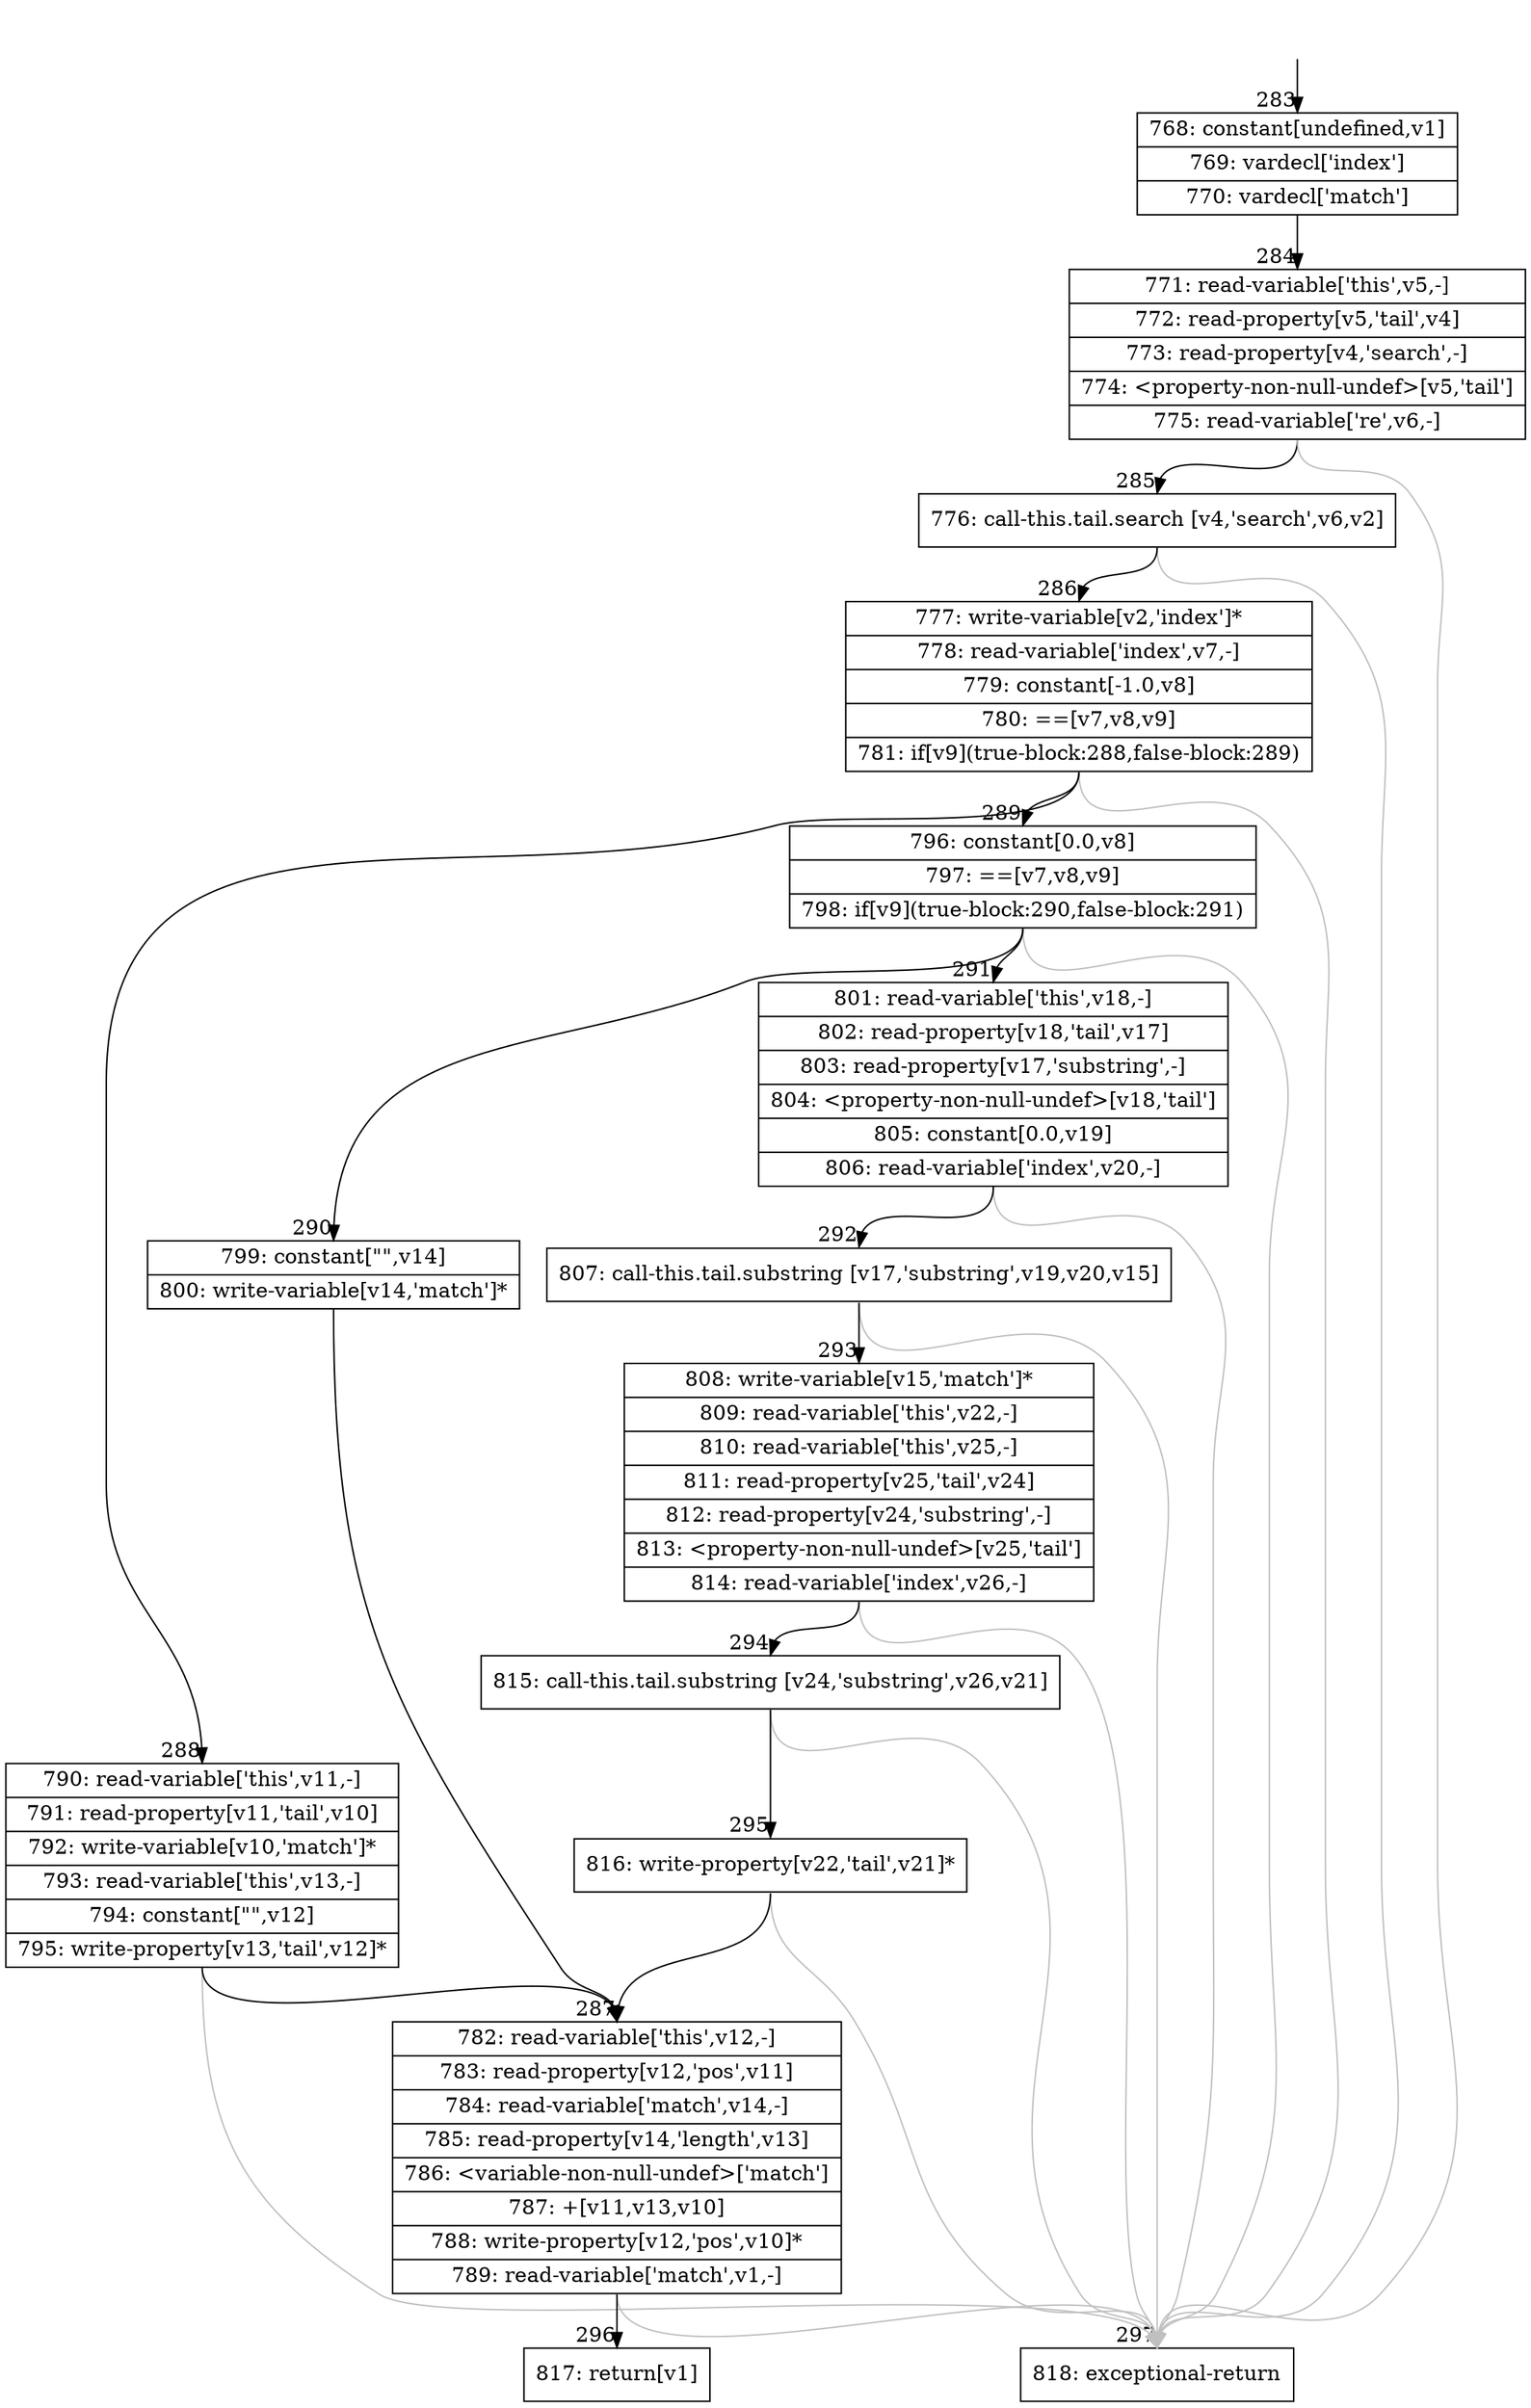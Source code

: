 digraph {
rankdir="TD"
BB_entry18[shape=none,label=""];
BB_entry18 -> BB283 [tailport=s, headport=n, headlabel="    283"]
BB283 [shape=record label="{768: constant[undefined,v1]|769: vardecl['index']|770: vardecl['match']}" ] 
BB283 -> BB284 [tailport=s, headport=n, headlabel="      284"]
BB284 [shape=record label="{771: read-variable['this',v5,-]|772: read-property[v5,'tail',v4]|773: read-property[v4,'search',-]|774: \<property-non-null-undef\>[v5,'tail']|775: read-variable['re',v6,-]}" ] 
BB284 -> BB285 [tailport=s, headport=n, headlabel="      285"]
BB284 -> BB297 [tailport=s, headport=n, color=gray, headlabel="      297"]
BB285 [shape=record label="{776: call-this.tail.search [v4,'search',v6,v2]}" ] 
BB285 -> BB286 [tailport=s, headport=n, headlabel="      286"]
BB285 -> BB297 [tailport=s, headport=n, color=gray]
BB286 [shape=record label="{777: write-variable[v2,'index']*|778: read-variable['index',v7,-]|779: constant[-1.0,v8]|780: ==[v7,v8,v9]|781: if[v9](true-block:288,false-block:289)}" ] 
BB286 -> BB288 [tailport=s, headport=n, headlabel="      288"]
BB286 -> BB289 [tailport=s, headport=n, headlabel="      289"]
BB286 -> BB297 [tailport=s, headport=n, color=gray]
BB287 [shape=record label="{782: read-variable['this',v12,-]|783: read-property[v12,'pos',v11]|784: read-variable['match',v14,-]|785: read-property[v14,'length',v13]|786: \<variable-non-null-undef\>['match']|787: +[v11,v13,v10]|788: write-property[v12,'pos',v10]*|789: read-variable['match',v1,-]}" ] 
BB287 -> BB296 [tailport=s, headport=n, headlabel="      296"]
BB287 -> BB297 [tailport=s, headport=n, color=gray]
BB288 [shape=record label="{790: read-variable['this',v11,-]|791: read-property[v11,'tail',v10]|792: write-variable[v10,'match']*|793: read-variable['this',v13,-]|794: constant[\"\",v12]|795: write-property[v13,'tail',v12]*}" ] 
BB288 -> BB287 [tailport=s, headport=n, headlabel="      287"]
BB288 -> BB297 [tailport=s, headport=n, color=gray]
BB289 [shape=record label="{796: constant[0.0,v8]|797: ==[v7,v8,v9]|798: if[v9](true-block:290,false-block:291)}" ] 
BB289 -> BB290 [tailport=s, headport=n, headlabel="      290"]
BB289 -> BB291 [tailport=s, headport=n, headlabel="      291"]
BB289 -> BB297 [tailport=s, headport=n, color=gray]
BB290 [shape=record label="{799: constant[\"\",v14]|800: write-variable[v14,'match']*}" ] 
BB290 -> BB287 [tailport=s, headport=n]
BB291 [shape=record label="{801: read-variable['this',v18,-]|802: read-property[v18,'tail',v17]|803: read-property[v17,'substring',-]|804: \<property-non-null-undef\>[v18,'tail']|805: constant[0.0,v19]|806: read-variable['index',v20,-]}" ] 
BB291 -> BB292 [tailport=s, headport=n, headlabel="      292"]
BB291 -> BB297 [tailport=s, headport=n, color=gray]
BB292 [shape=record label="{807: call-this.tail.substring [v17,'substring',v19,v20,v15]}" ] 
BB292 -> BB293 [tailport=s, headport=n, headlabel="      293"]
BB292 -> BB297 [tailport=s, headport=n, color=gray]
BB293 [shape=record label="{808: write-variable[v15,'match']*|809: read-variable['this',v22,-]|810: read-variable['this',v25,-]|811: read-property[v25,'tail',v24]|812: read-property[v24,'substring',-]|813: \<property-non-null-undef\>[v25,'tail']|814: read-variable['index',v26,-]}" ] 
BB293 -> BB294 [tailport=s, headport=n, headlabel="      294"]
BB293 -> BB297 [tailport=s, headport=n, color=gray]
BB294 [shape=record label="{815: call-this.tail.substring [v24,'substring',v26,v21]}" ] 
BB294 -> BB295 [tailport=s, headport=n, headlabel="      295"]
BB294 -> BB297 [tailport=s, headport=n, color=gray]
BB295 [shape=record label="{816: write-property[v22,'tail',v21]*}" ] 
BB295 -> BB287 [tailport=s, headport=n]
BB295 -> BB297 [tailport=s, headport=n, color=gray]
BB296 [shape=record label="{817: return[v1]}" ] 
BB297 [shape=record label="{818: exceptional-return}" ] 
//#$~ 329
}
